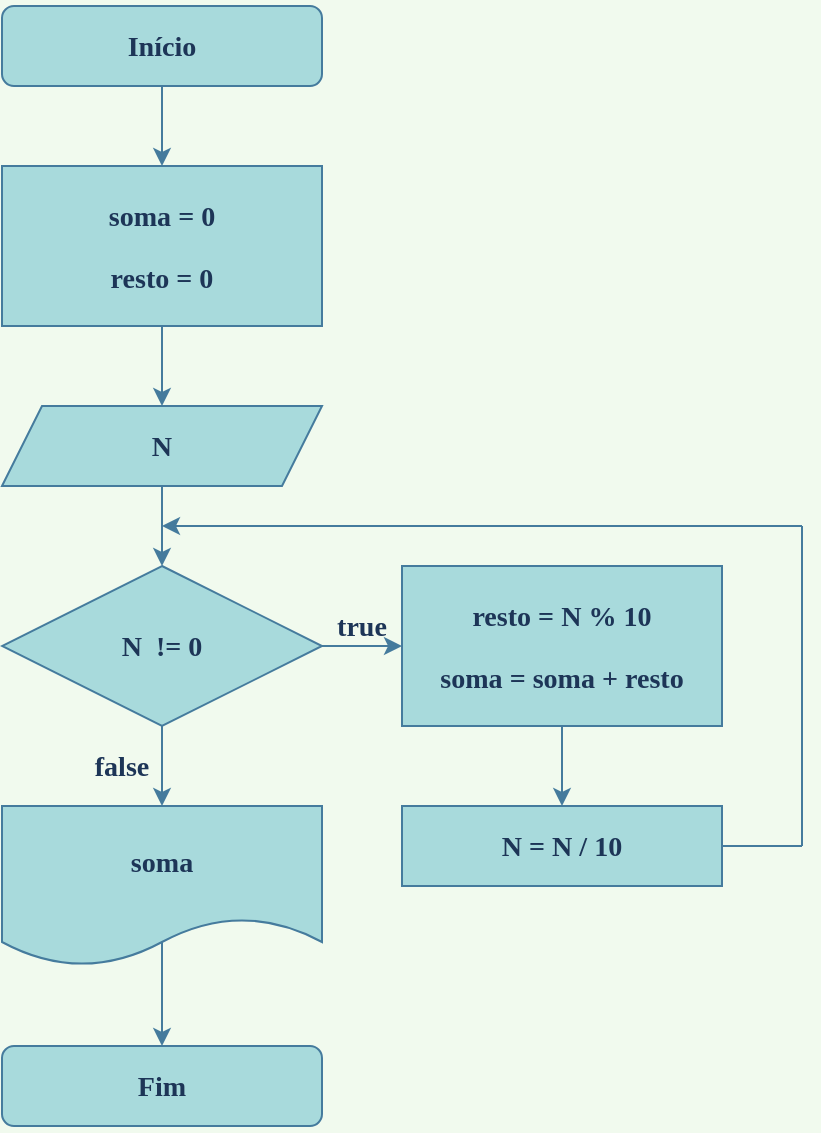 <mxfile version="14.1.8" type="device"><diagram id="C5RBs43oDa-KdzZeNtuy" name="Page-1"><mxGraphModel dx="1038" dy="647" grid="1" gridSize="10" guides="1" tooltips="1" connect="1" arrows="1" fold="1" page="1" pageScale="1" pageWidth="827" pageHeight="1169" background="#F1FAEE" math="0" shadow="0"><root><mxCell id="WIyWlLk6GJQsqaUBKTNV-0"/><mxCell id="WIyWlLk6GJQsqaUBKTNV-1" parent="WIyWlLk6GJQsqaUBKTNV-0"/><mxCell id="Fzr4cruCfvjic-N-M_4b-0" value="&lt;h3&gt;&lt;font face=&quot;Times New Roman&quot;&gt;Início&lt;/font&gt;&lt;/h3&gt;" style="rounded=1;whiteSpace=wrap;html=1;sketch=0;strokeColor=#457B9D;fillColor=#A8DADC;fontColor=#1D3557;" vertex="1" parent="WIyWlLk6GJQsqaUBKTNV-1"><mxGeometry x="280" y="80" width="160" height="40" as="geometry"/></mxCell><mxCell id="Fzr4cruCfvjic-N-M_4b-1" value="" style="endArrow=classic;html=1;strokeColor=#457B9D;fillColor=#A8DADC;fontColor=#1D3557;exitX=0.5;exitY=1;exitDx=0;exitDy=0;entryX=0.5;entryY=0;entryDx=0;entryDy=0;labelBackgroundColor=#F1FAEE;" edge="1" parent="WIyWlLk6GJQsqaUBKTNV-1" source="Fzr4cruCfvjic-N-M_4b-0" target="Fzr4cruCfvjic-N-M_4b-2"><mxGeometry width="50" height="50" relative="1" as="geometry"><mxPoint x="390" y="340" as="sourcePoint"/><mxPoint x="360" y="160" as="targetPoint"/></mxGeometry></mxCell><mxCell id="Fzr4cruCfvjic-N-M_4b-6" value="" style="edgeStyle=orthogonalEdgeStyle;curved=0;rounded=1;sketch=0;orthogonalLoop=1;jettySize=auto;html=1;strokeColor=#457B9D;fillColor=#A8DADC;fontColor=#1D3557;labelBackgroundColor=#F1FAEE;" edge="1" parent="WIyWlLk6GJQsqaUBKTNV-1" source="Fzr4cruCfvjic-N-M_4b-2" target="Fzr4cruCfvjic-N-M_4b-5"><mxGeometry relative="1" as="geometry"/></mxCell><mxCell id="Fzr4cruCfvjic-N-M_4b-2" value="&lt;h3&gt;&lt;font face=&quot;Times New Roman&quot;&gt;soma = 0&lt;/font&gt;&lt;/h3&gt;&lt;div&gt;&lt;h3&gt;&lt;font face=&quot;Times New Roman&quot;&gt;resto = 0&lt;/font&gt;&lt;/h3&gt;&lt;/div&gt;" style="rounded=0;whiteSpace=wrap;html=1;sketch=0;strokeColor=#457B9D;fillColor=#A8DADC;fontColor=#1D3557;" vertex="1" parent="WIyWlLk6GJQsqaUBKTNV-1"><mxGeometry x="280" y="160" width="160" height="80" as="geometry"/></mxCell><mxCell id="Fzr4cruCfvjic-N-M_4b-8" value="" style="edgeStyle=orthogonalEdgeStyle;curved=0;rounded=1;sketch=0;orthogonalLoop=1;jettySize=auto;html=1;strokeColor=#457B9D;fillColor=#A8DADC;fontColor=#1D3557;labelBackgroundColor=#F1FAEE;" edge="1" parent="WIyWlLk6GJQsqaUBKTNV-1" source="Fzr4cruCfvjic-N-M_4b-5" target="Fzr4cruCfvjic-N-M_4b-7"><mxGeometry relative="1" as="geometry"/></mxCell><mxCell id="Fzr4cruCfvjic-N-M_4b-5" value="&lt;h3&gt;&lt;font face=&quot;Times New Roman&quot;&gt;N&lt;/font&gt;&lt;/h3&gt;" style="shape=parallelogram;perimeter=parallelogramPerimeter;whiteSpace=wrap;html=1;fixedSize=1;rounded=0;fontColor=#1D3557;strokeColor=#457B9D;fillColor=#A8DADC;sketch=0;" vertex="1" parent="WIyWlLk6GJQsqaUBKTNV-1"><mxGeometry x="280" y="280" width="160" height="40" as="geometry"/></mxCell><mxCell id="Fzr4cruCfvjic-N-M_4b-10" value="" style="edgeStyle=orthogonalEdgeStyle;curved=0;rounded=1;sketch=0;orthogonalLoop=1;jettySize=auto;html=1;strokeColor=#457B9D;fillColor=#A8DADC;fontColor=#1D3557;labelBackgroundColor=#F1FAEE;" edge="1" parent="WIyWlLk6GJQsqaUBKTNV-1" source="Fzr4cruCfvjic-N-M_4b-7" target="Fzr4cruCfvjic-N-M_4b-9"><mxGeometry relative="1" as="geometry"/></mxCell><mxCell id="Fzr4cruCfvjic-N-M_4b-22" value="" style="edgeStyle=orthogonalEdgeStyle;curved=0;rounded=1;sketch=0;orthogonalLoop=1;jettySize=auto;html=1;strokeColor=#457B9D;fillColor=#A8DADC;fontColor=#1D3557;labelBackgroundColor=#F1FAEE;" edge="1" parent="WIyWlLk6GJQsqaUBKTNV-1" source="Fzr4cruCfvjic-N-M_4b-7" target="Fzr4cruCfvjic-N-M_4b-21"><mxGeometry relative="1" as="geometry"/></mxCell><mxCell id="Fzr4cruCfvjic-N-M_4b-7" value="&lt;h3&gt;&lt;font face=&quot;Times New Roman&quot;&gt;N&amp;nbsp; != 0&lt;/font&gt;&lt;/h3&gt;" style="rhombus;whiteSpace=wrap;html=1;rounded=0;fontColor=#1D3557;strokeColor=#457B9D;fillColor=#A8DADC;sketch=0;" vertex="1" parent="WIyWlLk6GJQsqaUBKTNV-1"><mxGeometry x="280" y="360" width="160" height="80" as="geometry"/></mxCell><mxCell id="Fzr4cruCfvjic-N-M_4b-15" value="" style="edgeStyle=orthogonalEdgeStyle;curved=0;rounded=1;sketch=0;orthogonalLoop=1;jettySize=auto;html=1;strokeColor=#457B9D;fillColor=#A8DADC;fontColor=#1D3557;labelBackgroundColor=#F1FAEE;" edge="1" parent="WIyWlLk6GJQsqaUBKTNV-1" source="Fzr4cruCfvjic-N-M_4b-9" target="Fzr4cruCfvjic-N-M_4b-14"><mxGeometry relative="1" as="geometry"/></mxCell><mxCell id="Fzr4cruCfvjic-N-M_4b-9" value="&lt;h3&gt;&lt;font face=&quot;Times New Roman&quot;&gt;resto = N % 10&lt;/font&gt;&lt;/h3&gt;&lt;div&gt;&lt;h3&gt;&lt;font face=&quot;Times New Roman&quot;&gt;soma = soma + resto&lt;/font&gt;&lt;/h3&gt;&lt;/div&gt;&lt;div&gt;&lt;div&gt;&lt;/div&gt;&lt;/div&gt;&lt;div&gt;&lt;/div&gt;" style="whiteSpace=wrap;html=1;rounded=0;fontColor=#1D3557;strokeColor=#457B9D;fillColor=#A8DADC;sketch=0;" vertex="1" parent="WIyWlLk6GJQsqaUBKTNV-1"><mxGeometry x="480" y="360" width="160" height="80" as="geometry"/></mxCell><mxCell id="Fzr4cruCfvjic-N-M_4b-14" value="&lt;h3&gt;&lt;font face=&quot;Times New Roman&quot;&gt;N = N / 10&lt;/font&gt;&lt;/h3&gt;&lt;div&gt;&lt;div&gt;&lt;/div&gt;&lt;/div&gt;&lt;div&gt;&lt;/div&gt;" style="whiteSpace=wrap;html=1;rounded=0;fontColor=#1D3557;strokeColor=#457B9D;fillColor=#A8DADC;sketch=0;" vertex="1" parent="WIyWlLk6GJQsqaUBKTNV-1"><mxGeometry x="480" y="480" width="160" height="40" as="geometry"/></mxCell><mxCell id="Fzr4cruCfvjic-N-M_4b-16" value="" style="endArrow=classic;html=1;strokeColor=#457B9D;fillColor=#A8DADC;fontColor=#1D3557;labelBackgroundColor=#F1FAEE;" edge="1" parent="WIyWlLk6GJQsqaUBKTNV-1"><mxGeometry width="50" height="50" relative="1" as="geometry"><mxPoint x="680" y="340" as="sourcePoint"/><mxPoint x="360" y="340" as="targetPoint"/></mxGeometry></mxCell><mxCell id="Fzr4cruCfvjic-N-M_4b-17" value="" style="endArrow=none;html=1;strokeColor=#457B9D;fillColor=#A8DADC;fontColor=#1D3557;entryX=1;entryY=0.5;entryDx=0;entryDy=0;labelBackgroundColor=#F1FAEE;" edge="1" parent="WIyWlLk6GJQsqaUBKTNV-1" target="Fzr4cruCfvjic-N-M_4b-14"><mxGeometry width="50" height="50" relative="1" as="geometry"><mxPoint x="680" y="500" as="sourcePoint"/><mxPoint x="440" y="380" as="targetPoint"/></mxGeometry></mxCell><mxCell id="Fzr4cruCfvjic-N-M_4b-18" value="" style="endArrow=none;html=1;strokeColor=#457B9D;fillColor=#A8DADC;fontColor=#1D3557;labelBackgroundColor=#F1FAEE;" edge="1" parent="WIyWlLk6GJQsqaUBKTNV-1"><mxGeometry width="50" height="50" relative="1" as="geometry"><mxPoint x="680" y="500" as="sourcePoint"/><mxPoint x="680" y="340" as="targetPoint"/></mxGeometry></mxCell><mxCell id="Fzr4cruCfvjic-N-M_4b-19" value="&lt;h3 style=&quot;color: rgb(29 , 53 , 87)&quot;&gt;&lt;font face=&quot;Times New Roman&quot;&gt;true&lt;/font&gt;&lt;/h3&gt;" style="text;html=1;strokeColor=none;fillColor=none;align=center;verticalAlign=middle;whiteSpace=wrap;rounded=0;fontColor=#1D3557;" vertex="1" parent="WIyWlLk6GJQsqaUBKTNV-1"><mxGeometry x="440" y="380" width="40" height="20" as="geometry"/></mxCell><mxCell id="Fzr4cruCfvjic-N-M_4b-21" value="&lt;h3&gt;&lt;font face=&quot;Times New Roman&quot;&gt;soma&lt;/font&gt;&lt;/h3&gt;" style="shape=document;whiteSpace=wrap;html=1;boundedLbl=1;rounded=0;fontColor=#1D3557;strokeColor=#457B9D;fillColor=#A8DADC;sketch=0;" vertex="1" parent="WIyWlLk6GJQsqaUBKTNV-1"><mxGeometry x="280" y="480" width="160" height="80" as="geometry"/></mxCell><mxCell id="Fzr4cruCfvjic-N-M_4b-23" value="&lt;h3 style=&quot;color: rgb(29 , 53 , 87)&quot;&gt;&lt;font face=&quot;Times New Roman&quot;&gt;false&lt;/font&gt;&lt;/h3&gt;" style="text;html=1;strokeColor=none;fillColor=none;align=center;verticalAlign=middle;whiteSpace=wrap;rounded=0;fontColor=#1D3557;" vertex="1" parent="WIyWlLk6GJQsqaUBKTNV-1"><mxGeometry x="320" y="450" width="40" height="20" as="geometry"/></mxCell><mxCell id="Fzr4cruCfvjic-N-M_4b-24" value="&lt;h3&gt;&lt;font face=&quot;Times New Roman&quot;&gt;Fim&lt;/font&gt;&lt;/h3&gt;" style="rounded=1;whiteSpace=wrap;html=1;sketch=0;strokeColor=#457B9D;fillColor=#A8DADC;fontColor=#1D3557;" vertex="1" parent="WIyWlLk6GJQsqaUBKTNV-1"><mxGeometry x="280" y="600" width="160" height="40" as="geometry"/></mxCell><mxCell id="Fzr4cruCfvjic-N-M_4b-25" value="" style="endArrow=classic;html=1;strokeColor=#457B9D;fillColor=#A8DADC;fontColor=#1D3557;entryX=0.5;entryY=0;entryDx=0;entryDy=0;labelBackgroundColor=#F1FAEE;" edge="1" parent="WIyWlLk6GJQsqaUBKTNV-1" target="Fzr4cruCfvjic-N-M_4b-24"><mxGeometry width="50" height="50" relative="1" as="geometry"><mxPoint x="360" y="548" as="sourcePoint"/><mxPoint x="440" y="710" as="targetPoint"/></mxGeometry></mxCell></root></mxGraphModel></diagram></mxfile>
